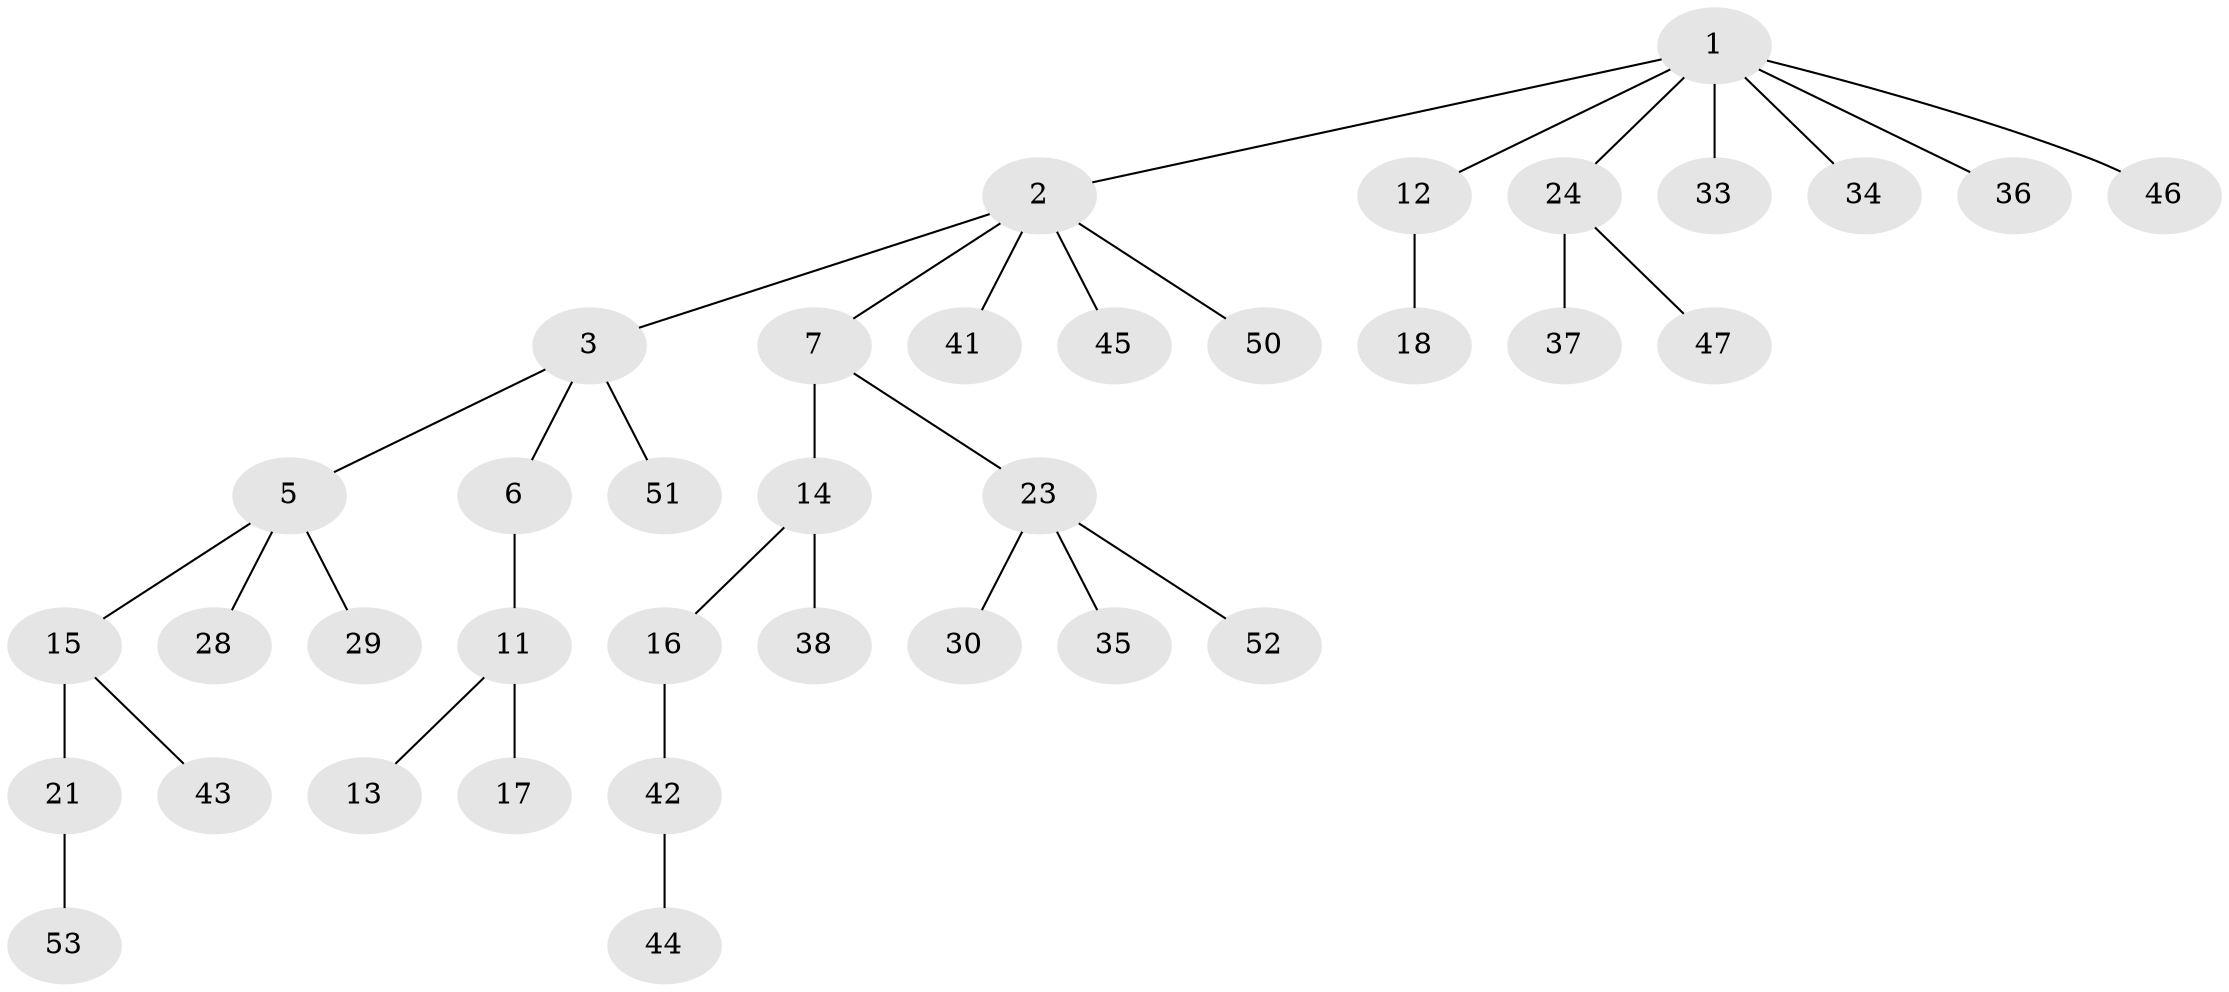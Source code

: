 // original degree distribution, {6: 0.03773584905660377, 4: 0.05660377358490566, 2: 0.2641509433962264, 3: 0.16981132075471697, 1: 0.4716981132075472}
// Generated by graph-tools (version 1.1) at 2025/11/02/27/25 16:11:28]
// undirected, 37 vertices, 36 edges
graph export_dot {
graph [start="1"]
  node [color=gray90,style=filled];
  1 [super="+20"];
  2 [super="+4"];
  3 [super="+9"];
  5 [super="+10"];
  6 [super="+27"];
  7 [super="+8"];
  11 [super="+31"];
  12 [super="+39"];
  13;
  14;
  15 [super="+19"];
  16;
  17 [super="+22"];
  18;
  21 [super="+32"];
  23 [super="+26"];
  24 [super="+25"];
  28;
  29 [super="+40"];
  30;
  33;
  34 [super="+49"];
  35;
  36;
  37;
  38;
  41;
  42;
  43 [super="+48"];
  44;
  45;
  46;
  47;
  50;
  51;
  52;
  53;
  1 -- 2;
  1 -- 12;
  1 -- 24;
  1 -- 34;
  1 -- 36;
  1 -- 46;
  1 -- 33;
  2 -- 3;
  2 -- 41;
  2 -- 45;
  2 -- 50;
  2 -- 7;
  3 -- 5;
  3 -- 6;
  3 -- 51;
  5 -- 29;
  5 -- 28;
  5 -- 15;
  6 -- 11;
  7 -- 23;
  7 -- 14;
  11 -- 13;
  11 -- 17;
  12 -- 18;
  14 -- 16;
  14 -- 38;
  15 -- 21;
  15 -- 43;
  16 -- 42;
  21 -- 53;
  23 -- 30;
  23 -- 35;
  23 -- 52;
  24 -- 37;
  24 -- 47;
  42 -- 44;
}
